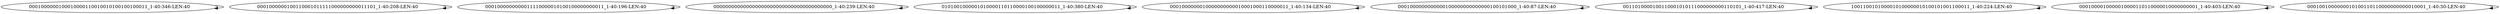 digraph G {
    "0001000000100010000110010010100100100011_1-40:346-LEN:40" -> "0001000000100010000110010010100100100011_1-40:346-LEN:40";
    "0001000000100110001011111000000000011101_1-40:208-LEN:40" -> "0001000000100110001011111000000000011101_1-40:208-LEN:40";
    "0001000000000011110000010100100000000011_1-40:196-LEN:40" -> "0001000000000011110000010100100000000011_1-40:196-LEN:40";
    "0000000000000000000000000000000000000000_1-40:239-LEN:40" -> "0000000000000000000000000000000000000000_1-40:239-LEN:40";
    "0101001000001010000110110000100100000011_1-40:380-LEN:40" -> "0101001000001010000110110000100100000011_1-40:380-LEN:40";
    "0001000000010000000000010001000110000011_1-40:134-LEN:40" -> "0001000000010000000000010001000110000011_1-40:134-LEN:40";
    "0001000000000000100000000000000100101000_1-40:87-LEN:40" -> "0001000000000000100000000000000100101000_1-40:87-LEN:40";
    "0011010000100110001010111000000000110101_1-40:417-LEN:40" -> "0011010000100110001010111000000000110101_1-40:417-LEN:40";
    "1001100101000010100000010100101001100011_1-40:224-LEN:40" -> "1001100101000010100000010100101001100011_1-40:224-LEN:40";
    "0001000010000010000110110000010000000001_1-40:403-LEN:40" -> "0001000010000010000110110000010000000001_1-40:403-LEN:40";
    "0001001000000010100110110000000000010001_1-40:30-LEN:40" -> "0001001000000010100110110000000000010001_1-40:30-LEN:40";
}
